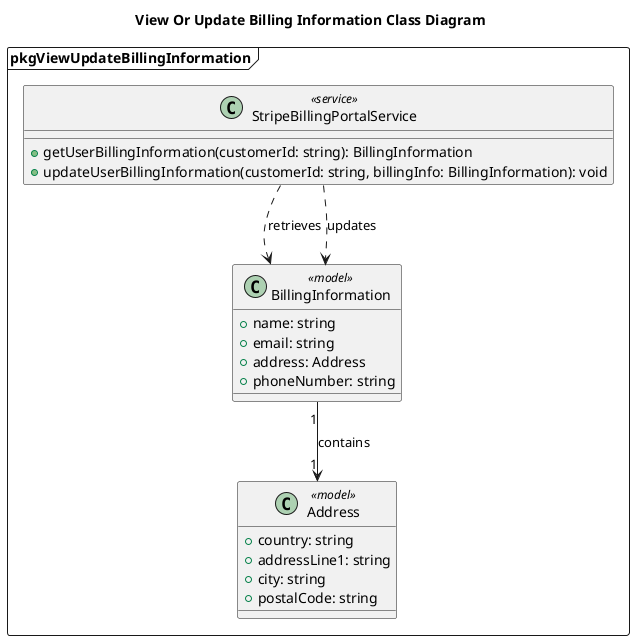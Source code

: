 @startuml ViewUpdateBillingInformationClassDiagram
Title View Or Update Billing Information Class Diagram
package pkgViewUpdateBillingInformation <<Frame>> {
  class StripeBillingPortalService <<service>>{
    + getUserBillingInformation(customerId: string): BillingInformation
    + updateUserBillingInformation(customerId: string, billingInfo: BillingInformation): void
  }

  class BillingInformation <<model>>{
    + name: string
    + email: string
    + address: Address
    + phoneNumber: string
  }

  class Address <<model>>{
    + country: string
    + addressLine1: string
    + city: string
    + postalCode: string
  }

  StripeBillingPortalService ..> BillingInformation : retrieves
  StripeBillingPortalService ..> BillingInformation : updates
  BillingInformation "1" --> "1" Address : contains
}
@enduml

